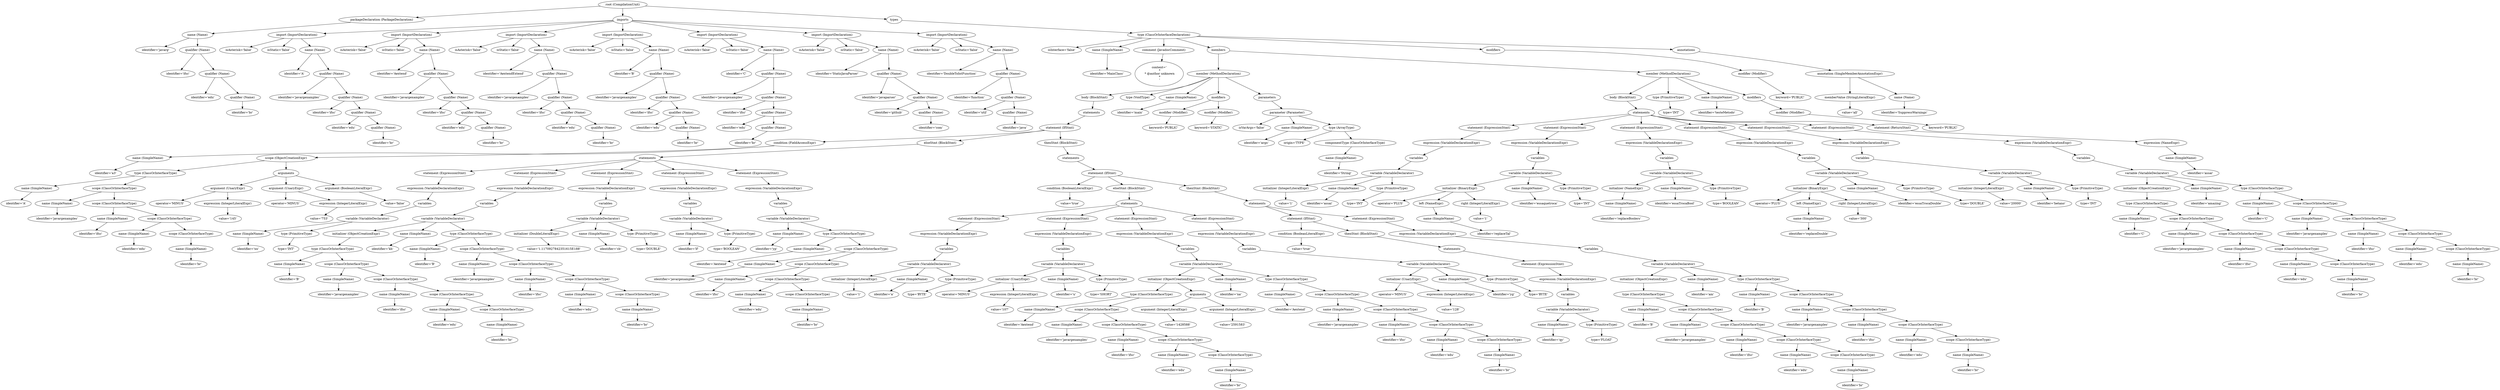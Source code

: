 digraph {
n0 [label="root (CompilationUnit)"];
n1 [label="packageDeclaration (PackageDeclaration)"];
n0 -> n1;
n2 [label="name (Name)"];
n1 -> n2;
n3 [label="identifier='javarg'"];
n2 -> n3;
n4 [label="qualifier (Name)"];
n2 -> n4;
n5 [label="identifier='ifsc'"];
n4 -> n5;
n6 [label="qualifier (Name)"];
n4 -> n6;
n7 [label="identifier='edu'"];
n6 -> n7;
n8 [label="qualifier (Name)"];
n6 -> n8;
n9 [label="identifier='br'"];
n8 -> n9;
n10 [label="imports"];
n0 -> n10;
n11 [label="import (ImportDeclaration)"];
n10 -> n11;
n12 [label="isAsterisk='false'"];
n11 -> n12;
n13 [label="isStatic='false'"];
n11 -> n13;
n14 [label="name (Name)"];
n11 -> n14;
n15 [label="identifier='A'"];
n14 -> n15;
n16 [label="qualifier (Name)"];
n14 -> n16;
n17 [label="identifier='javargexamples'"];
n16 -> n17;
n18 [label="qualifier (Name)"];
n16 -> n18;
n19 [label="identifier='ifsc'"];
n18 -> n19;
n20 [label="qualifier (Name)"];
n18 -> n20;
n21 [label="identifier='edu'"];
n20 -> n21;
n22 [label="qualifier (Name)"];
n20 -> n22;
n23 [label="identifier='br'"];
n22 -> n23;
n24 [label="import (ImportDeclaration)"];
n10 -> n24;
n25 [label="isAsterisk='false'"];
n24 -> n25;
n26 [label="isStatic='false'"];
n24 -> n26;
n27 [label="name (Name)"];
n24 -> n27;
n28 [label="identifier='Aextend'"];
n27 -> n28;
n29 [label="qualifier (Name)"];
n27 -> n29;
n30 [label="identifier='javargexamples'"];
n29 -> n30;
n31 [label="qualifier (Name)"];
n29 -> n31;
n32 [label="identifier='ifsc'"];
n31 -> n32;
n33 [label="qualifier (Name)"];
n31 -> n33;
n34 [label="identifier='edu'"];
n33 -> n34;
n35 [label="qualifier (Name)"];
n33 -> n35;
n36 [label="identifier='br'"];
n35 -> n36;
n37 [label="import (ImportDeclaration)"];
n10 -> n37;
n38 [label="isAsterisk='false'"];
n37 -> n38;
n39 [label="isStatic='false'"];
n37 -> n39;
n40 [label="name (Name)"];
n37 -> n40;
n41 [label="identifier='AextendExtend'"];
n40 -> n41;
n42 [label="qualifier (Name)"];
n40 -> n42;
n43 [label="identifier='javargexamples'"];
n42 -> n43;
n44 [label="qualifier (Name)"];
n42 -> n44;
n45 [label="identifier='ifsc'"];
n44 -> n45;
n46 [label="qualifier (Name)"];
n44 -> n46;
n47 [label="identifier='edu'"];
n46 -> n47;
n48 [label="qualifier (Name)"];
n46 -> n48;
n49 [label="identifier='br'"];
n48 -> n49;
n50 [label="import (ImportDeclaration)"];
n10 -> n50;
n51 [label="isAsterisk='false'"];
n50 -> n51;
n52 [label="isStatic='false'"];
n50 -> n52;
n53 [label="name (Name)"];
n50 -> n53;
n54 [label="identifier='B'"];
n53 -> n54;
n55 [label="qualifier (Name)"];
n53 -> n55;
n56 [label="identifier='javargexamples'"];
n55 -> n56;
n57 [label="qualifier (Name)"];
n55 -> n57;
n58 [label="identifier='ifsc'"];
n57 -> n58;
n59 [label="qualifier (Name)"];
n57 -> n59;
n60 [label="identifier='edu'"];
n59 -> n60;
n61 [label="qualifier (Name)"];
n59 -> n61;
n62 [label="identifier='br'"];
n61 -> n62;
n63 [label="import (ImportDeclaration)"];
n10 -> n63;
n64 [label="isAsterisk='false'"];
n63 -> n64;
n65 [label="isStatic='false'"];
n63 -> n65;
n66 [label="name (Name)"];
n63 -> n66;
n67 [label="identifier='C'"];
n66 -> n67;
n68 [label="qualifier (Name)"];
n66 -> n68;
n69 [label="identifier='javargexamples'"];
n68 -> n69;
n70 [label="qualifier (Name)"];
n68 -> n70;
n71 [label="identifier='ifsc'"];
n70 -> n71;
n72 [label="qualifier (Name)"];
n70 -> n72;
n73 [label="identifier='edu'"];
n72 -> n73;
n74 [label="qualifier (Name)"];
n72 -> n74;
n75 [label="identifier='br'"];
n74 -> n75;
n76 [label="import (ImportDeclaration)"];
n10 -> n76;
n77 [label="isAsterisk='false'"];
n76 -> n77;
n78 [label="isStatic='false'"];
n76 -> n78;
n79 [label="name (Name)"];
n76 -> n79;
n80 [label="identifier='StaticJavaParser'"];
n79 -> n80;
n81 [label="qualifier (Name)"];
n79 -> n81;
n82 [label="identifier='javaparser'"];
n81 -> n82;
n83 [label="qualifier (Name)"];
n81 -> n83;
n84 [label="identifier='github'"];
n83 -> n84;
n85 [label="qualifier (Name)"];
n83 -> n85;
n86 [label="identifier='com'"];
n85 -> n86;
n87 [label="import (ImportDeclaration)"];
n10 -> n87;
n88 [label="isAsterisk='false'"];
n87 -> n88;
n89 [label="isStatic='false'"];
n87 -> n89;
n90 [label="name (Name)"];
n87 -> n90;
n91 [label="identifier='DoubleToIntFunction'"];
n90 -> n91;
n92 [label="qualifier (Name)"];
n90 -> n92;
n93 [label="identifier='function'"];
n92 -> n93;
n94 [label="qualifier (Name)"];
n92 -> n94;
n95 [label="identifier='util'"];
n94 -> n95;
n96 [label="qualifier (Name)"];
n94 -> n96;
n97 [label="identifier='java'"];
n96 -> n97;
n98 [label="types"];
n0 -> n98;
n99 [label="type (ClassOrInterfaceDeclaration)"];
n98 -> n99;
n100 [label="isInterface='false'"];
n99 -> n100;
n101 [label="name (SimpleName)"];
n99 -> n101;
n102 [label="identifier='MainClass'"];
n101 -> n102;
n103 [label="comment (JavadocComment)"];
n99 -> n103;
n104 [label="content='
 *
 * @author unknown
 *
 '"];
n103 -> n104;
n105 [label="members"];
n99 -> n105;
n106 [label="member (MethodDeclaration)"];
n105 -> n106;
n107 [label="body (BlockStmt)"];
n106 -> n107;
n108 [label="statements"];
n107 -> n108;
n109 [label="statement (IfStmt)"];
n108 -> n109;
n110 [label="condition (FieldAccessExpr)"];
n109 -> n110;
n111 [label="name (SimpleName)"];
n110 -> n111;
n112 [label="identifier='a3'"];
n111 -> n112;
n113 [label="scope (ObjectCreationExpr)"];
n110 -> n113;
n114 [label="type (ClassOrInterfaceType)"];
n113 -> n114;
n115 [label="name (SimpleName)"];
n114 -> n115;
n116 [label="identifier='A'"];
n115 -> n116;
n117 [label="scope (ClassOrInterfaceType)"];
n114 -> n117;
n118 [label="name (SimpleName)"];
n117 -> n118;
n119 [label="identifier='javargexamples'"];
n118 -> n119;
n120 [label="scope (ClassOrInterfaceType)"];
n117 -> n120;
n121 [label="name (SimpleName)"];
n120 -> n121;
n122 [label="identifier='ifsc'"];
n121 -> n122;
n123 [label="scope (ClassOrInterfaceType)"];
n120 -> n123;
n124 [label="name (SimpleName)"];
n123 -> n124;
n125 [label="identifier='edu'"];
n124 -> n125;
n126 [label="scope (ClassOrInterfaceType)"];
n123 -> n126;
n127 [label="name (SimpleName)"];
n126 -> n127;
n128 [label="identifier='br'"];
n127 -> n128;
n129 [label="arguments"];
n113 -> n129;
n130 [label="argument (UnaryExpr)"];
n129 -> n130;
n131 [label="operator='MINUS'"];
n130 -> n131;
n132 [label="expression (IntegerLiteralExpr)"];
n130 -> n132;
n133 [label="value='145'"];
n132 -> n133;
n134 [label="argument (UnaryExpr)"];
n129 -> n134;
n135 [label="operator='MINUS'"];
n134 -> n135;
n136 [label="expression (IntegerLiteralExpr)"];
n134 -> n136;
n137 [label="value='753'"];
n136 -> n137;
n138 [label="argument (BooleanLiteralExpr)"];
n129 -> n138;
n139 [label="value='false'"];
n138 -> n139;
n140 [label="elseStmt (BlockStmt)"];
n109 -> n140;
n141 [label="statements"];
n140 -> n141;
n142 [label="statement (ExpressionStmt)"];
n141 -> n142;
n143 [label="expression (VariableDeclarationExpr)"];
n142 -> n143;
n144 [label="variables"];
n143 -> n144;
n145 [label="variable (VariableDeclarator)"];
n144 -> n145;
n146 [label="name (SimpleName)"];
n145 -> n146;
n147 [label="identifier='xn'"];
n146 -> n147;
n148 [label="type (PrimitiveType)"];
n145 -> n148;
n149 [label="type='INT'"];
n148 -> n149;
n150 [label="statement (ExpressionStmt)"];
n141 -> n150;
n151 [label="expression (VariableDeclarationExpr)"];
n150 -> n151;
n152 [label="variables"];
n151 -> n152;
n153 [label="variable (VariableDeclarator)"];
n152 -> n153;
n154 [label="initializer (ObjectCreationExpr)"];
n153 -> n154;
n155 [label="type (ClassOrInterfaceType)"];
n154 -> n155;
n156 [label="name (SimpleName)"];
n155 -> n156;
n157 [label="identifier='B'"];
n156 -> n157;
n158 [label="scope (ClassOrInterfaceType)"];
n155 -> n158;
n159 [label="name (SimpleName)"];
n158 -> n159;
n160 [label="identifier='javargexamples'"];
n159 -> n160;
n161 [label="scope (ClassOrInterfaceType)"];
n158 -> n161;
n162 [label="name (SimpleName)"];
n161 -> n162;
n163 [label="identifier='ifsc'"];
n162 -> n163;
n164 [label="scope (ClassOrInterfaceType)"];
n161 -> n164;
n165 [label="name (SimpleName)"];
n164 -> n165;
n166 [label="identifier='edu'"];
n165 -> n166;
n167 [label="scope (ClassOrInterfaceType)"];
n164 -> n167;
n168 [label="name (SimpleName)"];
n167 -> n168;
n169 [label="identifier='br'"];
n168 -> n169;
n170 [label="name (SimpleName)"];
n153 -> n170;
n171 [label="identifier='kh'"];
n170 -> n171;
n172 [label="type (ClassOrInterfaceType)"];
n153 -> n172;
n173 [label="name (SimpleName)"];
n172 -> n173;
n174 [label="identifier='B'"];
n173 -> n174;
n175 [label="scope (ClassOrInterfaceType)"];
n172 -> n175;
n176 [label="name (SimpleName)"];
n175 -> n176;
n177 [label="identifier='javargexamples'"];
n176 -> n177;
n178 [label="scope (ClassOrInterfaceType)"];
n175 -> n178;
n179 [label="name (SimpleName)"];
n178 -> n179;
n180 [label="identifier='ifsc'"];
n179 -> n180;
n181 [label="scope (ClassOrInterfaceType)"];
n178 -> n181;
n182 [label="name (SimpleName)"];
n181 -> n182;
n183 [label="identifier='edu'"];
n182 -> n183;
n184 [label="scope (ClassOrInterfaceType)"];
n181 -> n184;
n185 [label="name (SimpleName)"];
n184 -> n185;
n186 [label="identifier='br'"];
n185 -> n186;
n187 [label="statement (ExpressionStmt)"];
n141 -> n187;
n188 [label="expression (VariableDeclarationExpr)"];
n187 -> n188;
n189 [label="variables"];
n188 -> n189;
n190 [label="variable (VariableDeclarator)"];
n189 -> n190;
n191 [label="initializer (DoubleLiteralExpr)"];
n190 -> n191;
n192 [label="value='1.1170927842351615E188'"];
n191 -> n192;
n193 [label="name (SimpleName)"];
n190 -> n193;
n194 [label="identifier='cb'"];
n193 -> n194;
n195 [label="type (PrimitiveType)"];
n190 -> n195;
n196 [label="type='DOUBLE'"];
n195 -> n196;
n197 [label="statement (ExpressionStmt)"];
n141 -> n197;
n198 [label="expression (VariableDeclarationExpr)"];
n197 -> n198;
n199 [label="variables"];
n198 -> n199;
n200 [label="variable (VariableDeclarator)"];
n199 -> n200;
n201 [label="name (SimpleName)"];
n200 -> n201;
n202 [label="identifier='lf'"];
n201 -> n202;
n203 [label="type (PrimitiveType)"];
n200 -> n203;
n204 [label="type='BOOLEAN'"];
n203 -> n204;
n205 [label="statement (ExpressionStmt)"];
n141 -> n205;
n206 [label="expression (VariableDeclarationExpr)"];
n205 -> n206;
n207 [label="variables"];
n206 -> n207;
n208 [label="variable (VariableDeclarator)"];
n207 -> n208;
n209 [label="name (SimpleName)"];
n208 -> n209;
n210 [label="identifier='yp'"];
n209 -> n210;
n211 [label="type (ClassOrInterfaceType)"];
n208 -> n211;
n212 [label="name (SimpleName)"];
n211 -> n212;
n213 [label="identifier='Aextend'"];
n212 -> n213;
n214 [label="scope (ClassOrInterfaceType)"];
n211 -> n214;
n215 [label="name (SimpleName)"];
n214 -> n215;
n216 [label="identifier='javargexamples'"];
n215 -> n216;
n217 [label="scope (ClassOrInterfaceType)"];
n214 -> n217;
n218 [label="name (SimpleName)"];
n217 -> n218;
n219 [label="identifier='ifsc'"];
n218 -> n219;
n220 [label="scope (ClassOrInterfaceType)"];
n217 -> n220;
n221 [label="name (SimpleName)"];
n220 -> n221;
n222 [label="identifier='edu'"];
n221 -> n222;
n223 [label="scope (ClassOrInterfaceType)"];
n220 -> n223;
n224 [label="name (SimpleName)"];
n223 -> n224;
n225 [label="identifier='br'"];
n224 -> n225;
n226 [label="thenStmt (BlockStmt)"];
n109 -> n226;
n227 [label="statements"];
n226 -> n227;
n228 [label="statement (IfStmt)"];
n227 -> n228;
n229 [label="condition (BooleanLiteralExpr)"];
n228 -> n229;
n230 [label="value='true'"];
n229 -> n230;
n231 [label="elseStmt (BlockStmt)"];
n228 -> n231;
n232 [label="statements"];
n231 -> n232;
n233 [label="statement (ExpressionStmt)"];
n232 -> n233;
n234 [label="expression (VariableDeclarationExpr)"];
n233 -> n234;
n235 [label="variables"];
n234 -> n235;
n236 [label="variable (VariableDeclarator)"];
n235 -> n236;
n237 [label="initializer (IntegerLiteralExpr)"];
n236 -> n237;
n238 [label="value='1'"];
n237 -> n238;
n239 [label="name (SimpleName)"];
n236 -> n239;
n240 [label="identifier='a'"];
n239 -> n240;
n241 [label="type (PrimitiveType)"];
n236 -> n241;
n242 [label="type='BYTE'"];
n241 -> n242;
n243 [label="statement (ExpressionStmt)"];
n232 -> n243;
n244 [label="expression (VariableDeclarationExpr)"];
n243 -> n244;
n245 [label="variables"];
n244 -> n245;
n246 [label="variable (VariableDeclarator)"];
n245 -> n246;
n247 [label="initializer (UnaryExpr)"];
n246 -> n247;
n248 [label="operator='MINUS'"];
n247 -> n248;
n249 [label="expression (IntegerLiteralExpr)"];
n247 -> n249;
n250 [label="value='107'"];
n249 -> n250;
n251 [label="name (SimpleName)"];
n246 -> n251;
n252 [label="identifier='u'"];
n251 -> n252;
n253 [label="type (PrimitiveType)"];
n246 -> n253;
n254 [label="type='SHORT'"];
n253 -> n254;
n255 [label="statement (ExpressionStmt)"];
n232 -> n255;
n256 [label="expression (VariableDeclarationExpr)"];
n255 -> n256;
n257 [label="variables"];
n256 -> n257;
n258 [label="variable (VariableDeclarator)"];
n257 -> n258;
n259 [label="initializer (ObjectCreationExpr)"];
n258 -> n259;
n260 [label="type (ClassOrInterfaceType)"];
n259 -> n260;
n261 [label="name (SimpleName)"];
n260 -> n261;
n262 [label="identifier='Aextend'"];
n261 -> n262;
n263 [label="scope (ClassOrInterfaceType)"];
n260 -> n263;
n264 [label="name (SimpleName)"];
n263 -> n264;
n265 [label="identifier='javargexamples'"];
n264 -> n265;
n266 [label="scope (ClassOrInterfaceType)"];
n263 -> n266;
n267 [label="name (SimpleName)"];
n266 -> n267;
n268 [label="identifier='ifsc'"];
n267 -> n268;
n269 [label="scope (ClassOrInterfaceType)"];
n266 -> n269;
n270 [label="name (SimpleName)"];
n269 -> n270;
n271 [label="identifier='edu'"];
n270 -> n271;
n272 [label="scope (ClassOrInterfaceType)"];
n269 -> n272;
n273 [label="name (SimpleName)"];
n272 -> n273;
n274 [label="identifier='br'"];
n273 -> n274;
n275 [label="arguments"];
n259 -> n275;
n276 [label="argument (IntegerLiteralExpr)"];
n275 -> n276;
n277 [label="value='1428588'"];
n276 -> n277;
n278 [label="argument (IntegerLiteralExpr)"];
n275 -> n278;
n279 [label="value='2591583'"];
n278 -> n279;
n280 [label="name (SimpleName)"];
n258 -> n280;
n281 [label="identifier='na'"];
n280 -> n281;
n282 [label="type (ClassOrInterfaceType)"];
n258 -> n282;
n283 [label="name (SimpleName)"];
n282 -> n283;
n284 [label="identifier='Aextend'"];
n283 -> n284;
n285 [label="scope (ClassOrInterfaceType)"];
n282 -> n285;
n286 [label="name (SimpleName)"];
n285 -> n286;
n287 [label="identifier='javargexamples'"];
n286 -> n287;
n288 [label="scope (ClassOrInterfaceType)"];
n285 -> n288;
n289 [label="name (SimpleName)"];
n288 -> n289;
n290 [label="identifier='ifsc'"];
n289 -> n290;
n291 [label="scope (ClassOrInterfaceType)"];
n288 -> n291;
n292 [label="name (SimpleName)"];
n291 -> n292;
n293 [label="identifier='edu'"];
n292 -> n293;
n294 [label="scope (ClassOrInterfaceType)"];
n291 -> n294;
n295 [label="name (SimpleName)"];
n294 -> n295;
n296 [label="identifier='br'"];
n295 -> n296;
n297 [label="statement (ExpressionStmt)"];
n232 -> n297;
n298 [label="expression (VariableDeclarationExpr)"];
n297 -> n298;
n299 [label="variables"];
n298 -> n299;
n300 [label="variable (VariableDeclarator)"];
n299 -> n300;
n301 [label="initializer (UnaryExpr)"];
n300 -> n301;
n302 [label="operator='MINUS'"];
n301 -> n302;
n303 [label="expression (IntegerLiteralExpr)"];
n301 -> n303;
n304 [label="value='128'"];
n303 -> n304;
n305 [label="name (SimpleName)"];
n300 -> n305;
n306 [label="identifier='yg'"];
n305 -> n306;
n307 [label="type (PrimitiveType)"];
n300 -> n307;
n308 [label="type='BYTE'"];
n307 -> n308;
n309 [label="thenStmt (BlockStmt)"];
n228 -> n309;
n310 [label="statements"];
n309 -> n310;
n311 [label="statement (IfStmt)"];
n310 -> n311;
n312 [label="condition (BooleanLiteralExpr)"];
n311 -> n312;
n313 [label="value='true'"];
n312 -> n313;
n314 [label="thenStmt (BlockStmt)"];
n311 -> n314;
n315 [label="statements"];
n314 -> n315;
n316 [label="statement (ExpressionStmt)"];
n315 -> n316;
n317 [label="expression (VariableDeclarationExpr)"];
n316 -> n317;
n318 [label="variables"];
n317 -> n318;
n319 [label="variable (VariableDeclarator)"];
n318 -> n319;
n320 [label="name (SimpleName)"];
n319 -> n320;
n321 [label="identifier='qy'"];
n320 -> n321;
n322 [label="type (PrimitiveType)"];
n319 -> n322;
n323 [label="type='FLOAT'"];
n322 -> n323;
n324 [label="statement (ExpressionStmt)"];
n310 -> n324;
n325 [label="expression (VariableDeclarationExpr)"];
n324 -> n325;
n326 [label="variables"];
n325 -> n326;
n327 [label="variable (VariableDeclarator)"];
n326 -> n327;
n328 [label="initializer (ObjectCreationExpr)"];
n327 -> n328;
n329 [label="type (ClassOrInterfaceType)"];
n328 -> n329;
n330 [label="name (SimpleName)"];
n329 -> n330;
n331 [label="identifier='B'"];
n330 -> n331;
n332 [label="scope (ClassOrInterfaceType)"];
n329 -> n332;
n333 [label="name (SimpleName)"];
n332 -> n333;
n334 [label="identifier='javargexamples'"];
n333 -> n334;
n335 [label="scope (ClassOrInterfaceType)"];
n332 -> n335;
n336 [label="name (SimpleName)"];
n335 -> n336;
n337 [label="identifier='ifsc'"];
n336 -> n337;
n338 [label="scope (ClassOrInterfaceType)"];
n335 -> n338;
n339 [label="name (SimpleName)"];
n338 -> n339;
n340 [label="identifier='edu'"];
n339 -> n340;
n341 [label="scope (ClassOrInterfaceType)"];
n338 -> n341;
n342 [label="name (SimpleName)"];
n341 -> n342;
n343 [label="identifier='br'"];
n342 -> n343;
n344 [label="name (SimpleName)"];
n327 -> n344;
n345 [label="identifier='am'"];
n344 -> n345;
n346 [label="type (ClassOrInterfaceType)"];
n327 -> n346;
n347 [label="name (SimpleName)"];
n346 -> n347;
n348 [label="identifier='B'"];
n347 -> n348;
n349 [label="scope (ClassOrInterfaceType)"];
n346 -> n349;
n350 [label="name (SimpleName)"];
n349 -> n350;
n351 [label="identifier='javargexamples'"];
n350 -> n351;
n352 [label="scope (ClassOrInterfaceType)"];
n349 -> n352;
n353 [label="name (SimpleName)"];
n352 -> n353;
n354 [label="identifier='ifsc'"];
n353 -> n354;
n355 [label="scope (ClassOrInterfaceType)"];
n352 -> n355;
n356 [label="name (SimpleName)"];
n355 -> n356;
n357 [label="identifier='edu'"];
n356 -> n357;
n358 [label="scope (ClassOrInterfaceType)"];
n355 -> n358;
n359 [label="name (SimpleName)"];
n358 -> n359;
n360 [label="identifier='br'"];
n359 -> n360;
n361 [label="type (VoidType)"];
n106 -> n361;
n362 [label="name (SimpleName)"];
n106 -> n362;
n363 [label="identifier='main'"];
n362 -> n363;
n364 [label="modifiers"];
n106 -> n364;
n365 [label="modifier (Modifier)"];
n364 -> n365;
n366 [label="keyword='PUBLIC'"];
n365 -> n366;
n367 [label="modifier (Modifier)"];
n364 -> n367;
n368 [label="keyword='STATIC'"];
n367 -> n368;
n369 [label="parameters"];
n106 -> n369;
n370 [label="parameter (Parameter)"];
n369 -> n370;
n371 [label="isVarArgs='false'"];
n370 -> n371;
n372 [label="name (SimpleName)"];
n370 -> n372;
n373 [label="identifier='args'"];
n372 -> n373;
n374 [label="type (ArrayType)"];
n370 -> n374;
n375 [label="origin='TYPE'"];
n374 -> n375;
n376 [label="componentType (ClassOrInterfaceType)"];
n374 -> n376;
n377 [label="name (SimpleName)"];
n376 -> n377;
n378 [label="identifier='String'"];
n377 -> n378;
n379 [label="member (MethodDeclaration)"];
n105 -> n379;
n380 [label="body (BlockStmt)"];
n379 -> n380;
n381 [label="statements"];
n380 -> n381;
n382 [label="statement (ExpressionStmt)"];
n381 -> n382;
n383 [label="expression (VariableDeclarationExpr)"];
n382 -> n383;
n384 [label="variables"];
n383 -> n384;
n385 [label="variable (VariableDeclarator)"];
n384 -> n385;
n386 [label="initializer (IntegerLiteralExpr)"];
n385 -> n386;
n387 [label="value='1'"];
n386 -> n387;
n388 [label="name (SimpleName)"];
n385 -> n388;
n389 [label="identifier='assai'"];
n388 -> n389;
n390 [label="type (PrimitiveType)"];
n385 -> n390;
n391 [label="type='INT'"];
n390 -> n391;
n392 [label="statement (ExpressionStmt)"];
n381 -> n392;
n393 [label="expression (VariableDeclarationExpr)"];
n392 -> n393;
n394 [label="variables"];
n393 -> n394;
n395 [label="variable (VariableDeclarator)"];
n394 -> n395;
n396 [label="initializer (BinaryExpr)"];
n395 -> n396;
n397 [label="operator='PLUS'"];
n396 -> n397;
n398 [label="left (NameExpr)"];
n396 -> n398;
n399 [label="name (SimpleName)"];
n398 -> n399;
n400 [label="identifier='replaceTal'"];
n399 -> n400;
n401 [label="right (IntegerLiteralExpr)"];
n396 -> n401;
n402 [label="value='1'"];
n401 -> n402;
n403 [label="name (SimpleName)"];
n395 -> n403;
n404 [label="identifier='essaquetroca'"];
n403 -> n404;
n405 [label="type (PrimitiveType)"];
n395 -> n405;
n406 [label="type='INT'"];
n405 -> n406;
n407 [label="statement (ExpressionStmt)"];
n381 -> n407;
n408 [label="expression (VariableDeclarationExpr)"];
n407 -> n408;
n409 [label="variables"];
n408 -> n409;
n410 [label="variable (VariableDeclarator)"];
n409 -> n410;
n411 [label="initializer (NameExpr)"];
n410 -> n411;
n412 [label="name (SimpleName)"];
n411 -> n412;
n413 [label="identifier='replaceBoolers'"];
n412 -> n413;
n414 [label="name (SimpleName)"];
n410 -> n414;
n415 [label="identifier='essaTrocaBool'"];
n414 -> n415;
n416 [label="type (PrimitiveType)"];
n410 -> n416;
n417 [label="type='BOOLEAN'"];
n416 -> n417;
n418 [label="statement (ExpressionStmt)"];
n381 -> n418;
n419 [label="expression (VariableDeclarationExpr)"];
n418 -> n419;
n420 [label="variables"];
n419 -> n420;
n421 [label="variable (VariableDeclarator)"];
n420 -> n421;
n422 [label="initializer (BinaryExpr)"];
n421 -> n422;
n423 [label="operator='PLUS'"];
n422 -> n423;
n424 [label="left (NameExpr)"];
n422 -> n424;
n425 [label="name (SimpleName)"];
n424 -> n425;
n426 [label="identifier='replaceDouble'"];
n425 -> n426;
n427 [label="right (IntegerLiteralExpr)"];
n422 -> n427;
n428 [label="value='300'"];
n427 -> n428;
n429 [label="name (SimpleName)"];
n421 -> n429;
n430 [label="identifier='essaTrocaDouble'"];
n429 -> n430;
n431 [label="type (PrimitiveType)"];
n421 -> n431;
n432 [label="type='DOUBLE'"];
n431 -> n432;
n433 [label="statement (ExpressionStmt)"];
n381 -> n433;
n434 [label="expression (VariableDeclarationExpr)"];
n433 -> n434;
n435 [label="variables"];
n434 -> n435;
n436 [label="variable (VariableDeclarator)"];
n435 -> n436;
n437 [label="initializer (IntegerLiteralExpr)"];
n436 -> n437;
n438 [label="value='20000'"];
n437 -> n438;
n439 [label="name (SimpleName)"];
n436 -> n439;
n440 [label="identifier='betano'"];
n439 -> n440;
n441 [label="type (PrimitiveType)"];
n436 -> n441;
n442 [label="type='INT'"];
n441 -> n442;
n443 [label="statement (ExpressionStmt)"];
n381 -> n443;
n444 [label="expression (VariableDeclarationExpr)"];
n443 -> n444;
n445 [label="variables"];
n444 -> n445;
n446 [label="variable (VariableDeclarator)"];
n445 -> n446;
n447 [label="initializer (ObjectCreationExpr)"];
n446 -> n447;
n448 [label="type (ClassOrInterfaceType)"];
n447 -> n448;
n449 [label="name (SimpleName)"];
n448 -> n449;
n450 [label="identifier='C'"];
n449 -> n450;
n451 [label="scope (ClassOrInterfaceType)"];
n448 -> n451;
n452 [label="name (SimpleName)"];
n451 -> n452;
n453 [label="identifier='javargexamples'"];
n452 -> n453;
n454 [label="scope (ClassOrInterfaceType)"];
n451 -> n454;
n455 [label="name (SimpleName)"];
n454 -> n455;
n456 [label="identifier='ifsc'"];
n455 -> n456;
n457 [label="scope (ClassOrInterfaceType)"];
n454 -> n457;
n458 [label="name (SimpleName)"];
n457 -> n458;
n459 [label="identifier='edu'"];
n458 -> n459;
n460 [label="scope (ClassOrInterfaceType)"];
n457 -> n460;
n461 [label="name (SimpleName)"];
n460 -> n461;
n462 [label="identifier='br'"];
n461 -> n462;
n463 [label="name (SimpleName)"];
n446 -> n463;
n464 [label="identifier='amazing'"];
n463 -> n464;
n465 [label="type (ClassOrInterfaceType)"];
n446 -> n465;
n466 [label="name (SimpleName)"];
n465 -> n466;
n467 [label="identifier='C'"];
n466 -> n467;
n468 [label="scope (ClassOrInterfaceType)"];
n465 -> n468;
n469 [label="name (SimpleName)"];
n468 -> n469;
n470 [label="identifier='javargexamples'"];
n469 -> n470;
n471 [label="scope (ClassOrInterfaceType)"];
n468 -> n471;
n472 [label="name (SimpleName)"];
n471 -> n472;
n473 [label="identifier='ifsc'"];
n472 -> n473;
n474 [label="scope (ClassOrInterfaceType)"];
n471 -> n474;
n475 [label="name (SimpleName)"];
n474 -> n475;
n476 [label="identifier='edu'"];
n475 -> n476;
n477 [label="scope (ClassOrInterfaceType)"];
n474 -> n477;
n478 [label="name (SimpleName)"];
n477 -> n478;
n479 [label="identifier='br'"];
n478 -> n479;
n480 [label="statement (ReturnStmt)"];
n381 -> n480;
n481 [label="expression (NameExpr)"];
n480 -> n481;
n482 [label="name (SimpleName)"];
n481 -> n482;
n483 [label="identifier='assai'"];
n482 -> n483;
n484 [label="type (PrimitiveType)"];
n379 -> n484;
n485 [label="type='INT'"];
n484 -> n485;
n486 [label="name (SimpleName)"];
n379 -> n486;
n487 [label="identifier='testeMetodo'"];
n486 -> n487;
n488 [label="modifiers"];
n379 -> n488;
n489 [label="modifier (Modifier)"];
n488 -> n489;
n490 [label="keyword='PUBLIC'"];
n489 -> n490;
n491 [label="modifiers"];
n99 -> n491;
n492 [label="modifier (Modifier)"];
n491 -> n492;
n493 [label="keyword='PUBLIC'"];
n492 -> n493;
n494 [label="annotations"];
n99 -> n494;
n495 [label="annotation (SingleMemberAnnotationExpr)"];
n494 -> n495;
n496 [label="memberValue (StringLiteralExpr)"];
n495 -> n496;
n497 [label="value='all'"];
n496 -> n497;
n498 [label="name (Name)"];
n495 -> n498;
n499 [label="identifier='SuppressWarnings'"];
n498 -> n499;
}